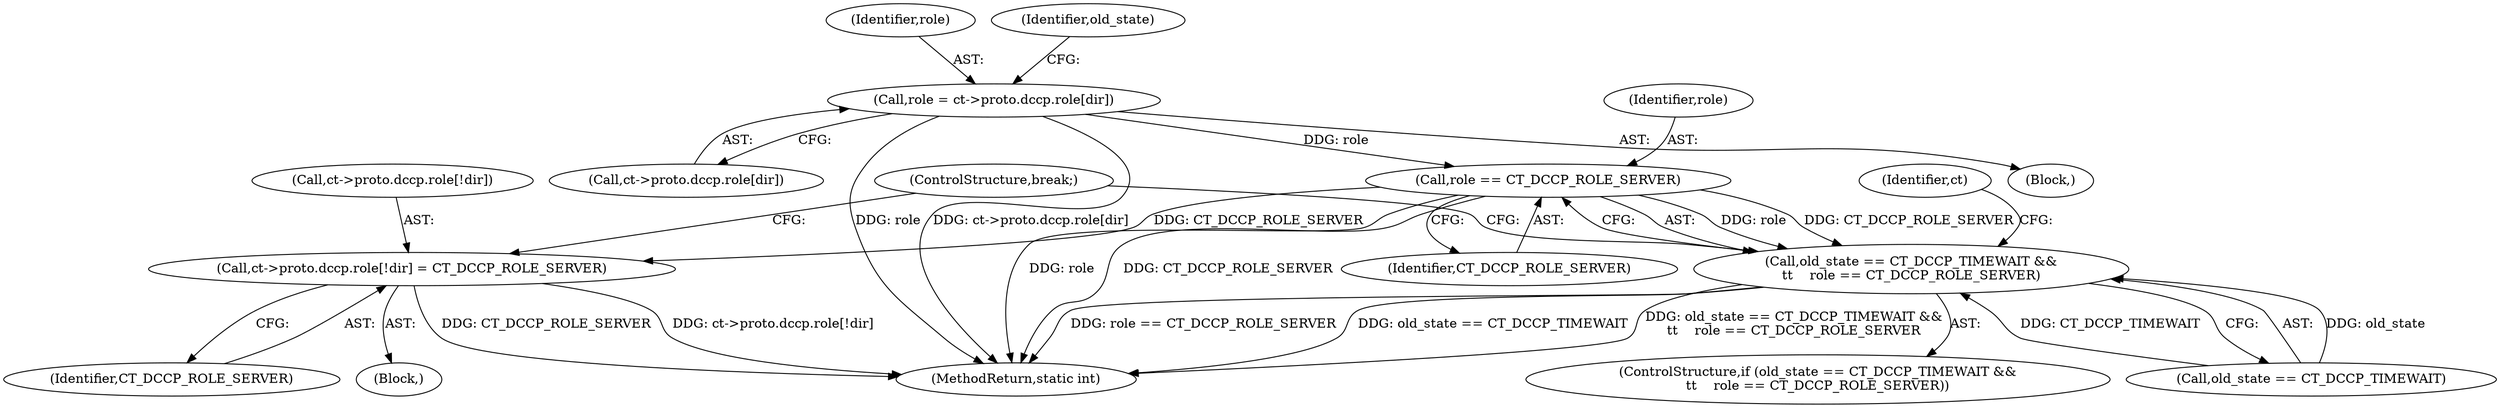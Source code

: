 digraph "0_linux_b22f5126a24b3b2f15448c3f2a254fc10cbc2b92_1@array" {
"1000170" [label="(Call,role = ct->proto.dccp.role[dir])"];
"1000208" [label="(Call,role == CT_DCCP_ROLE_SERVER)"];
"1000204" [label="(Call,old_state == CT_DCCP_TIMEWAIT &&\n\t\t    role == CT_DCCP_ROLE_SERVER)"];
"1000223" [label="(Call,ct->proto.dccp.role[!dir] = CT_DCCP_ROLE_SERVER)"];
"1000224" [label="(Call,ct->proto.dccp.role[!dir])"];
"1000451" [label="(MethodReturn,static int)"];
"1000204" [label="(Call,old_state == CT_DCCP_TIMEWAIT &&\n\t\t    role == CT_DCCP_ROLE_SERVER)"];
"1000234" [label="(Identifier,CT_DCCP_ROLE_SERVER)"];
"1000111" [label="(Block,)"];
"1000209" [label="(Identifier,role)"];
"1000171" [label="(Identifier,role)"];
"1000172" [label="(Call,ct->proto.dccp.role[dir])"];
"1000211" [label="(Block,)"];
"1000210" [label="(Identifier,CT_DCCP_ROLE_SERVER)"];
"1000223" [label="(Call,ct->proto.dccp.role[!dir] = CT_DCCP_ROLE_SERVER)"];
"1000205" [label="(Call,old_state == CT_DCCP_TIMEWAIT)"];
"1000203" [label="(ControlStructure,if (old_state == CT_DCCP_TIMEWAIT &&\n\t\t    role == CT_DCCP_ROLE_SERVER))"];
"1000235" [label="(ControlStructure,break;)"];
"1000182" [label="(Identifier,old_state)"];
"1000217" [label="(Identifier,ct)"];
"1000208" [label="(Call,role == CT_DCCP_ROLE_SERVER)"];
"1000170" [label="(Call,role = ct->proto.dccp.role[dir])"];
"1000170" -> "1000111"  [label="AST: "];
"1000170" -> "1000172"  [label="CFG: "];
"1000171" -> "1000170"  [label="AST: "];
"1000172" -> "1000170"  [label="AST: "];
"1000182" -> "1000170"  [label="CFG: "];
"1000170" -> "1000451"  [label="DDG: ct->proto.dccp.role[dir]"];
"1000170" -> "1000451"  [label="DDG: role"];
"1000170" -> "1000208"  [label="DDG: role"];
"1000208" -> "1000204"  [label="AST: "];
"1000208" -> "1000210"  [label="CFG: "];
"1000209" -> "1000208"  [label="AST: "];
"1000210" -> "1000208"  [label="AST: "];
"1000204" -> "1000208"  [label="CFG: "];
"1000208" -> "1000451"  [label="DDG: role"];
"1000208" -> "1000451"  [label="DDG: CT_DCCP_ROLE_SERVER"];
"1000208" -> "1000204"  [label="DDG: role"];
"1000208" -> "1000204"  [label="DDG: CT_DCCP_ROLE_SERVER"];
"1000208" -> "1000223"  [label="DDG: CT_DCCP_ROLE_SERVER"];
"1000204" -> "1000203"  [label="AST: "];
"1000204" -> "1000205"  [label="CFG: "];
"1000205" -> "1000204"  [label="AST: "];
"1000217" -> "1000204"  [label="CFG: "];
"1000235" -> "1000204"  [label="CFG: "];
"1000204" -> "1000451"  [label="DDG: role == CT_DCCP_ROLE_SERVER"];
"1000204" -> "1000451"  [label="DDG: old_state == CT_DCCP_TIMEWAIT"];
"1000204" -> "1000451"  [label="DDG: old_state == CT_DCCP_TIMEWAIT &&\n\t\t    role == CT_DCCP_ROLE_SERVER"];
"1000205" -> "1000204"  [label="DDG: old_state"];
"1000205" -> "1000204"  [label="DDG: CT_DCCP_TIMEWAIT"];
"1000223" -> "1000211"  [label="AST: "];
"1000223" -> "1000234"  [label="CFG: "];
"1000224" -> "1000223"  [label="AST: "];
"1000234" -> "1000223"  [label="AST: "];
"1000235" -> "1000223"  [label="CFG: "];
"1000223" -> "1000451"  [label="DDG: CT_DCCP_ROLE_SERVER"];
"1000223" -> "1000451"  [label="DDG: ct->proto.dccp.role[!dir]"];
}
